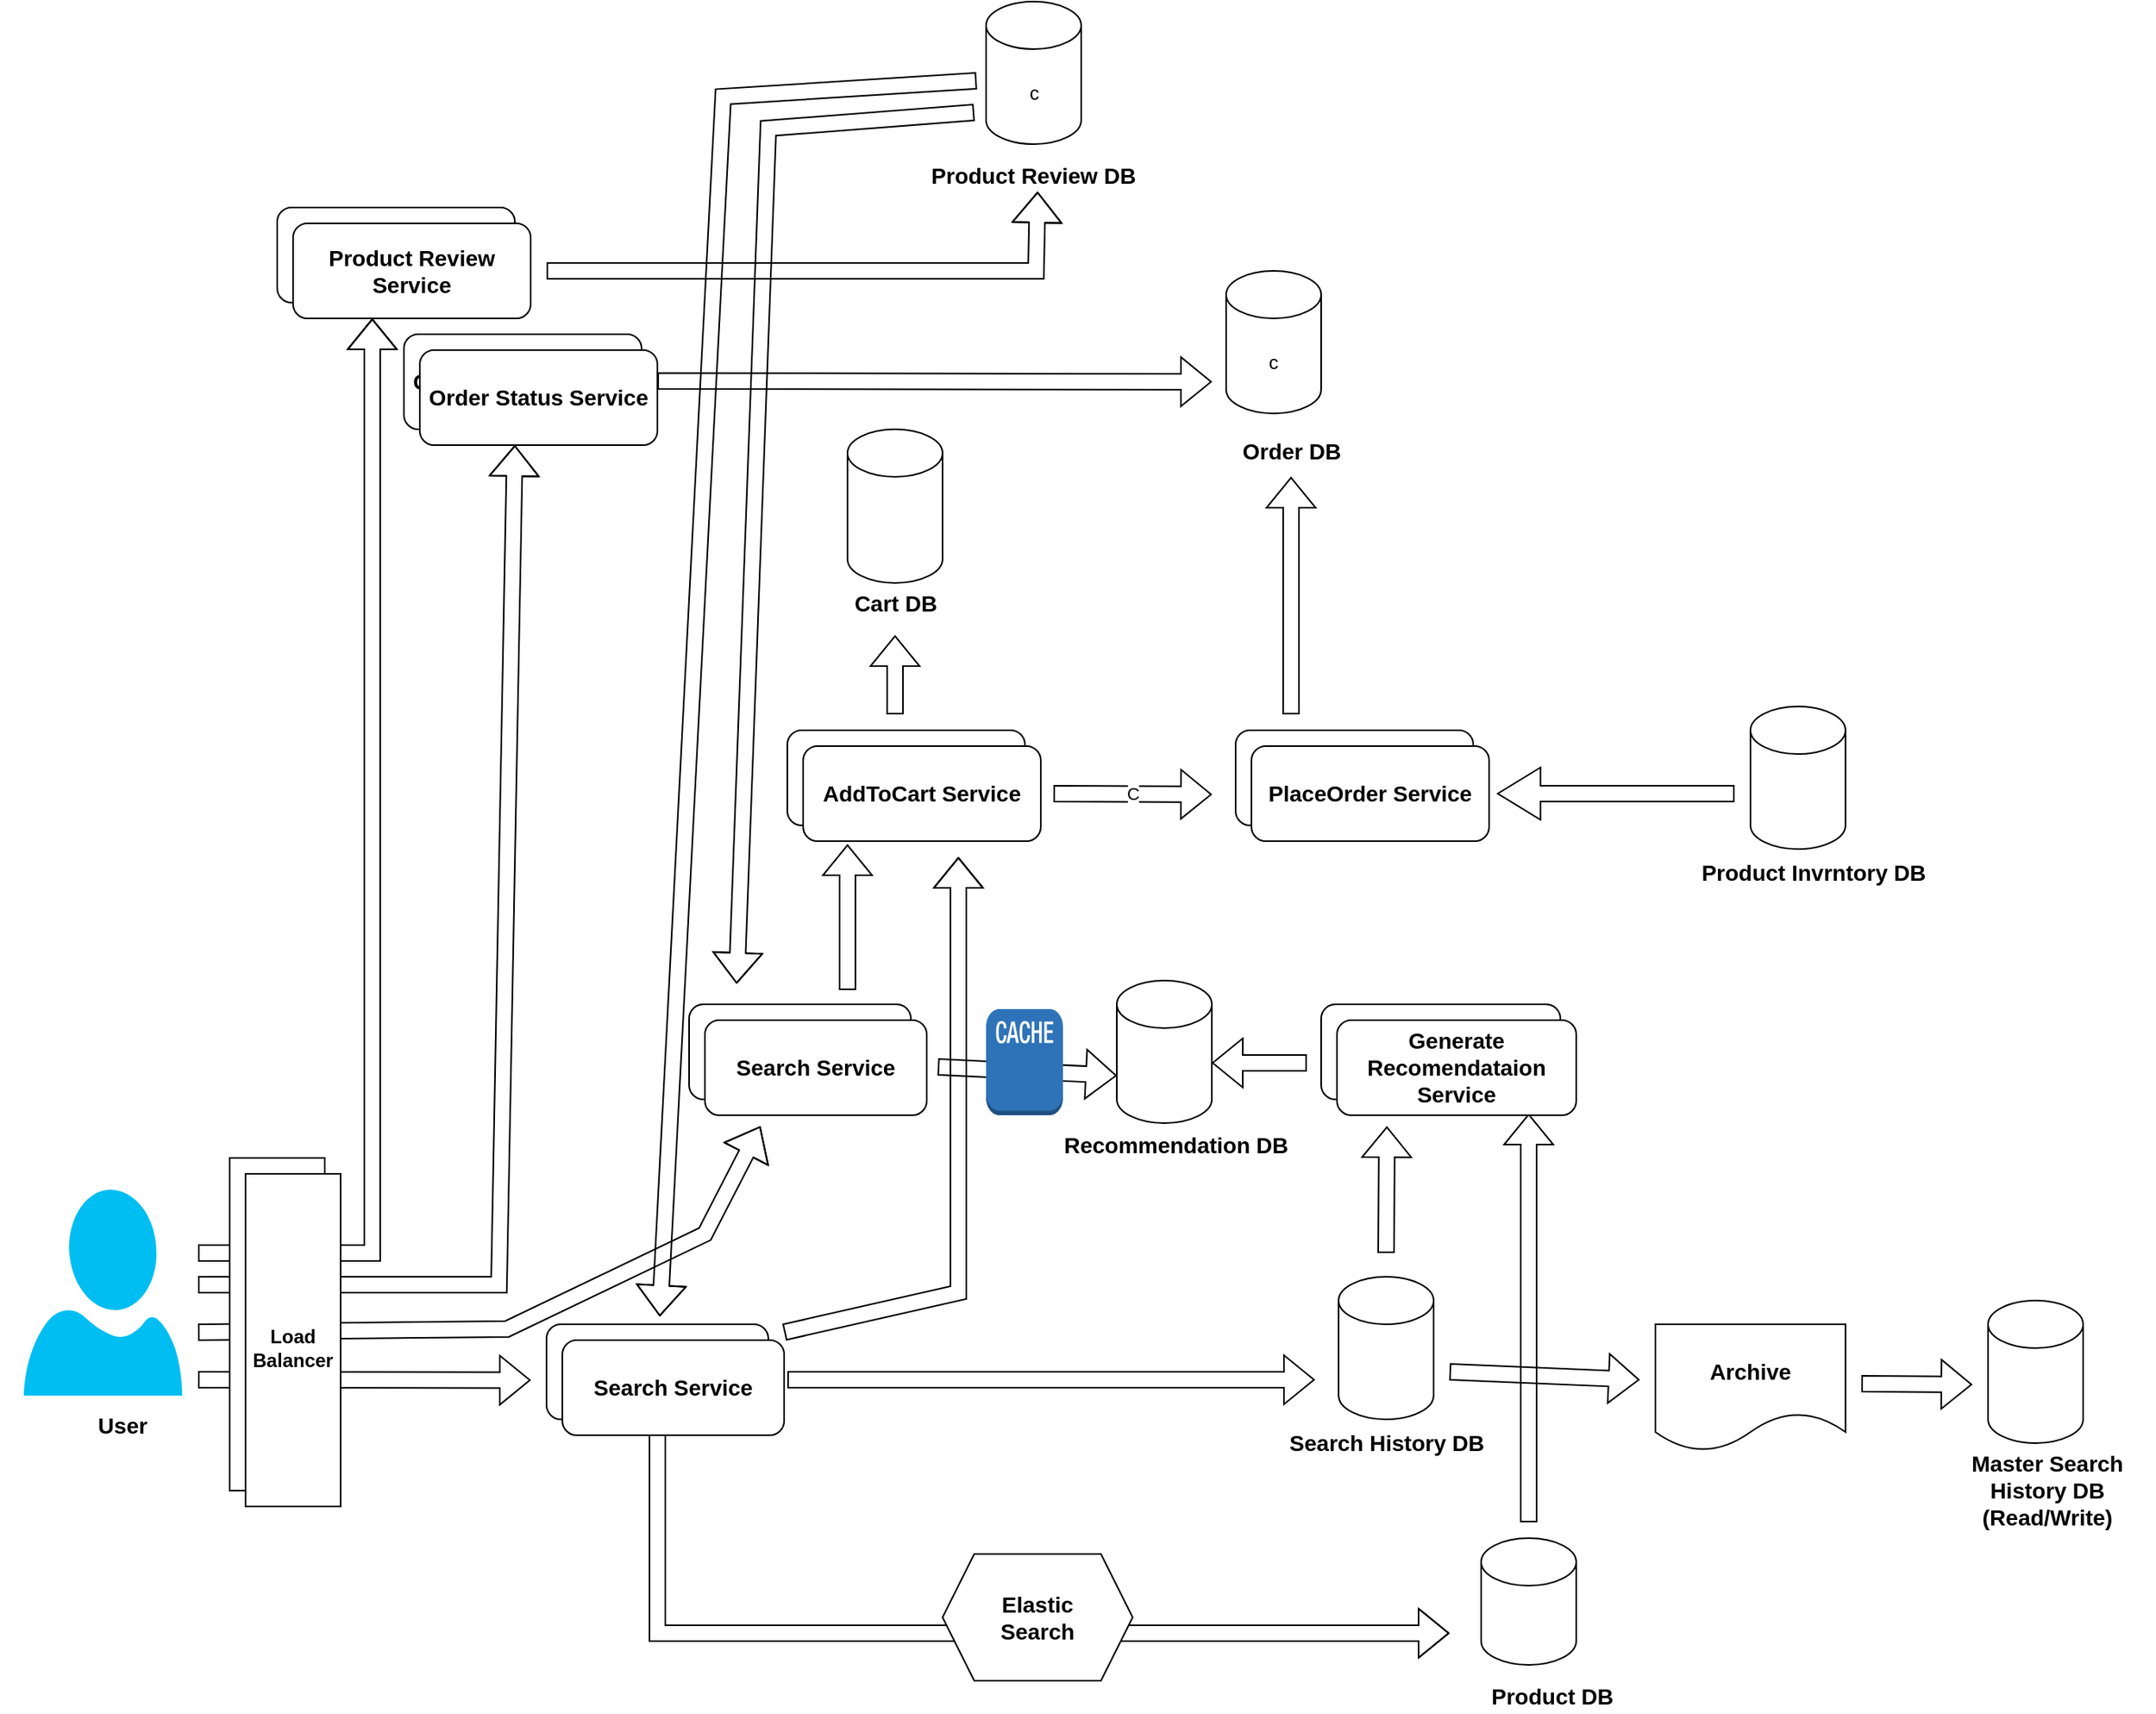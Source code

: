 <mxfile version="24.2.1" type="github">
  <diagram name="Page-1" id="vUjsx3hURYJCEDWVttNw">
    <mxGraphModel dx="1249" dy="2309" grid="1" gridSize="10" guides="1" tooltips="1" connect="1" arrows="1" fold="1" page="1" pageScale="1" pageWidth="850" pageHeight="1100" math="0" shadow="0">
      <root>
        <mxCell id="0" />
        <mxCell id="1" parent="0" />
        <mxCell id="Kv-7kJW0O-KeRWkfQSKk-10" value="" style="verticalLabelPosition=bottom;html=1;verticalAlign=top;align=center;strokeColor=none;fillColor=#00BEF2;shape=mxgraph.azure.user;" vertex="1" parent="1">
          <mxGeometry x="80" y="230" width="100" height="130" as="geometry" />
        </mxCell>
        <mxCell id="Kv-7kJW0O-KeRWkfQSKk-11" value="&lt;b&gt;&lt;font style=&quot;font-size: 14px;&quot;&gt;Search Service&lt;/font&gt;&lt;/b&gt;" style="rounded=1;whiteSpace=wrap;html=1;" vertex="1" parent="1">
          <mxGeometry x="410" y="315" width="140" height="60" as="geometry" />
        </mxCell>
        <mxCell id="Kv-7kJW0O-KeRWkfQSKk-14" value="&lt;b&gt;&lt;font style=&quot;font-size: 14px;&quot;&gt;Product DB&lt;/font&gt;&lt;/b&gt;" style="text;html=1;align=center;verticalAlign=middle;whiteSpace=wrap;rounded=0;" vertex="1" parent="1">
          <mxGeometry x="990" y="540" width="110" height="20" as="geometry" />
        </mxCell>
        <mxCell id="Kv-7kJW0O-KeRWkfQSKk-19" value="" style="shape=flexArrow;endArrow=classic;html=1;rounded=0;" edge="1" parent="1">
          <mxGeometry width="50" height="50" relative="1" as="geometry">
            <mxPoint x="190" y="350" as="sourcePoint" />
            <mxPoint x="400" y="350.29" as="targetPoint" />
          </mxGeometry>
        </mxCell>
        <mxCell id="Kv-7kJW0O-KeRWkfQSKk-20" value="" style="shape=flexArrow;endArrow=classic;html=1;rounded=0;" edge="1" parent="1">
          <mxGeometry width="50" height="50" relative="1" as="geometry">
            <mxPoint x="562" y="350" as="sourcePoint" />
            <mxPoint x="895" y="350" as="targetPoint" />
          </mxGeometry>
        </mxCell>
        <mxCell id="Kv-7kJW0O-KeRWkfQSKk-22" value="" style="shape=flexArrow;endArrow=classic;html=1;rounded=0;" edge="1" parent="1">
          <mxGeometry width="50" height="50" relative="1" as="geometry">
            <mxPoint x="480" y="380" as="sourcePoint" />
            <mxPoint x="980" y="510" as="targetPoint" />
            <Array as="points">
              <mxPoint x="480" y="510" />
              <mxPoint x="740" y="510" />
            </Array>
          </mxGeometry>
        </mxCell>
        <mxCell id="Kv-7kJW0O-KeRWkfQSKk-27" value="" style="shape=cylinder3;whiteSpace=wrap;html=1;boundedLbl=1;backgroundOutline=1;size=15;" vertex="1" parent="1">
          <mxGeometry x="1000" y="450" width="60" height="80" as="geometry" />
        </mxCell>
        <mxCell id="Kv-7kJW0O-KeRWkfQSKk-29" value="" style="shape=cylinder3;whiteSpace=wrap;html=1;boundedLbl=1;backgroundOutline=1;size=15;" vertex="1" parent="1">
          <mxGeometry x="910" y="285" width="60" height="90" as="geometry" />
        </mxCell>
        <mxCell id="Kv-7kJW0O-KeRWkfQSKk-31" value="&lt;b&gt;&lt;font style=&quot;font-size: 14px;&quot;&gt;Search History DB&lt;/font&gt;&lt;/b&gt;" style="text;html=1;align=center;verticalAlign=middle;whiteSpace=wrap;rounded=0;" vertex="1" parent="1">
          <mxGeometry x="872.5" y="380" width="135" height="20" as="geometry" />
        </mxCell>
        <mxCell id="Kv-7kJW0O-KeRWkfQSKk-32" value="" style="shape=cylinder3;whiteSpace=wrap;html=1;boundedLbl=1;backgroundOutline=1;size=15;" vertex="1" parent="1">
          <mxGeometry x="770" y="98" width="60" height="90" as="geometry" />
        </mxCell>
        <mxCell id="Kv-7kJW0O-KeRWkfQSKk-33" value="&lt;b&gt;&lt;font style=&quot;font-size: 14px;&quot;&gt;Search Service&lt;/font&gt;&lt;/b&gt;" style="rounded=1;whiteSpace=wrap;html=1;" vertex="1" parent="1">
          <mxGeometry x="899" y="113" width="151" height="60" as="geometry" />
        </mxCell>
        <mxCell id="Kv-7kJW0O-KeRWkfQSKk-34" value="&lt;b&gt;&lt;font style=&quot;font-size: 14px;&quot;&gt;Search Service&lt;/font&gt;&lt;/b&gt;" style="rounded=1;whiteSpace=wrap;html=1;" vertex="1" parent="1">
          <mxGeometry x="500" y="113" width="140" height="60" as="geometry" />
        </mxCell>
        <mxCell id="Kv-7kJW0O-KeRWkfQSKk-35" value="" style="shape=flexArrow;endArrow=classic;html=1;rounded=0;" edge="1" parent="1">
          <mxGeometry width="50" height="50" relative="1" as="geometry">
            <mxPoint x="190" y="320" as="sourcePoint" />
            <mxPoint x="545" y="190" as="targetPoint" />
            <Array as="points">
              <mxPoint x="385" y="318" />
              <mxPoint x="510" y="258" />
            </Array>
          </mxGeometry>
        </mxCell>
        <mxCell id="Kv-7kJW0O-KeRWkfQSKk-37" value="" style="shape=flexArrow;endArrow=classic;html=1;rounded=0;" edge="1" parent="1">
          <mxGeometry width="50" height="50" relative="1" as="geometry">
            <mxPoint x="890" y="150" as="sourcePoint" />
            <mxPoint x="830" y="150" as="targetPoint" />
          </mxGeometry>
        </mxCell>
        <mxCell id="Kv-7kJW0O-KeRWkfQSKk-38" value="" style="shape=flexArrow;endArrow=classic;html=1;rounded=0;" edge="1" parent="1">
          <mxGeometry width="50" height="50" relative="1" as="geometry">
            <mxPoint x="940" y="270" as="sourcePoint" />
            <mxPoint x="940.5" y="190" as="targetPoint" />
          </mxGeometry>
        </mxCell>
        <mxCell id="Kv-7kJW0O-KeRWkfQSKk-39" value="" style="shape=flexArrow;endArrow=classic;html=1;rounded=0;" edge="1" parent="1">
          <mxGeometry width="50" height="50" relative="1" as="geometry">
            <mxPoint x="1030" y="440" as="sourcePoint" />
            <mxPoint x="1030" y="182" as="targetPoint" />
          </mxGeometry>
        </mxCell>
        <mxCell id="Kv-7kJW0O-KeRWkfQSKk-41" value="&lt;b&gt;&lt;font style=&quot;font-size: 14px;&quot;&gt;Recommendation DB&lt;/font&gt;&lt;/b&gt;" style="text;html=1;align=center;verticalAlign=middle;whiteSpace=wrap;rounded=0;" vertex="1" parent="1">
          <mxGeometry x="730" y="183" width="155" height="38" as="geometry" />
        </mxCell>
        <mxCell id="Kv-7kJW0O-KeRWkfQSKk-42" value="&lt;b&gt;&lt;font style=&quot;font-size: 14px;&quot;&gt;AddToCart Service&lt;/font&gt;&lt;/b&gt;" style="rounded=1;whiteSpace=wrap;html=1;" vertex="1" parent="1">
          <mxGeometry x="562" y="-60" width="150" height="60" as="geometry" />
        </mxCell>
        <mxCell id="Kv-7kJW0O-KeRWkfQSKk-43" value="" style="shape=flexArrow;endArrow=classic;html=1;rounded=0;" edge="1" parent="1">
          <mxGeometry width="50" height="50" relative="1" as="geometry">
            <mxPoint x="560" y="320" as="sourcePoint" />
            <mxPoint x="670" y="20" as="targetPoint" />
            <Array as="points">
              <mxPoint x="670" y="295" />
            </Array>
          </mxGeometry>
        </mxCell>
        <mxCell id="Kv-7kJW0O-KeRWkfQSKk-46" value="" style="shape=flexArrow;endArrow=classic;html=1;rounded=0;" edge="1" parent="1">
          <mxGeometry width="50" height="50" relative="1" as="geometry">
            <mxPoint x="600" y="104" as="sourcePoint" />
            <mxPoint x="600" y="12" as="targetPoint" />
          </mxGeometry>
        </mxCell>
        <mxCell id="Kv-7kJW0O-KeRWkfQSKk-47" value="&lt;b&gt;&lt;font style=&quot;font-size: 14px;&quot;&gt;PlaceOrder Service&lt;/font&gt;&lt;/b&gt;" style="rounded=1;whiteSpace=wrap;html=1;" vertex="1" parent="1">
          <mxGeometry x="845" y="-60" width="150" height="60" as="geometry" />
        </mxCell>
        <mxCell id="Kv-7kJW0O-KeRWkfQSKk-48" value="" style="shape=cylinder3;whiteSpace=wrap;html=1;boundedLbl=1;backgroundOutline=1;size=15;" vertex="1" parent="1">
          <mxGeometry x="600" y="-250" width="60" height="97" as="geometry" />
        </mxCell>
        <mxCell id="Kv-7kJW0O-KeRWkfQSKk-49" value="c" style="shape=cylinder3;whiteSpace=wrap;html=1;boundedLbl=1;backgroundOutline=1;size=15;" vertex="1" parent="1">
          <mxGeometry x="839" y="-350" width="60" height="90" as="geometry" />
        </mxCell>
        <mxCell id="Kv-7kJW0O-KeRWkfQSKk-51" value="C" style="shape=flexArrow;endArrow=classic;html=1;rounded=0;" edge="1" parent="1">
          <mxGeometry width="50" height="50" relative="1" as="geometry">
            <mxPoint x="730" y="-20" as="sourcePoint" />
            <mxPoint x="830" y="-19.5" as="targetPoint" />
          </mxGeometry>
        </mxCell>
        <mxCell id="Kv-7kJW0O-KeRWkfQSKk-53" value="" style="shape=flexArrow;endArrow=classic;html=1;rounded=0;" edge="1" parent="1">
          <mxGeometry width="50" height="50" relative="1" as="geometry">
            <mxPoint x="630" y="-70" as="sourcePoint" />
            <mxPoint x="630" y="-120" as="targetPoint" />
          </mxGeometry>
        </mxCell>
        <mxCell id="Kv-7kJW0O-KeRWkfQSKk-52" value="&lt;span style=&quot;font-size: 14px;&quot;&gt;&lt;b&gt;Cart DB&lt;/b&gt;&lt;/span&gt;" style="text;html=1;align=center;verticalAlign=middle;whiteSpace=wrap;rounded=0;" vertex="1" parent="1">
          <mxGeometry x="578.5" y="-160" width="103" height="40" as="geometry" />
        </mxCell>
        <mxCell id="Kv-7kJW0O-KeRWkfQSKk-55" value="&lt;span style=&quot;font-size: 14px;&quot;&gt;&lt;b&gt;Order DB&lt;/b&gt;&lt;/span&gt;" style="text;html=1;align=center;verticalAlign=middle;whiteSpace=wrap;rounded=0;" vertex="1" parent="1">
          <mxGeometry x="803" y="-250" width="155" height="28" as="geometry" />
        </mxCell>
        <mxCell id="Kv-7kJW0O-KeRWkfQSKk-56" value="" style="shape=flexArrow;endArrow=classic;html=1;rounded=0;" edge="1" parent="1">
          <mxGeometry width="50" height="50" relative="1" as="geometry">
            <mxPoint x="880" y="-70" as="sourcePoint" />
            <mxPoint x="880" y="-220" as="targetPoint" />
          </mxGeometry>
        </mxCell>
        <mxCell id="Kv-7kJW0O-KeRWkfQSKk-57" value="&lt;b&gt;&lt;font style=&quot;font-size: 14px;&quot;&gt;Order Status Service&lt;/font&gt;&lt;/b&gt;" style="rounded=1;whiteSpace=wrap;html=1;" vertex="1" parent="1">
          <mxGeometry x="320" y="-310" width="150" height="60" as="geometry" />
        </mxCell>
        <mxCell id="Kv-7kJW0O-KeRWkfQSKk-58" value="" style="shape=flexArrow;endArrow=classic;html=1;rounded=0;" edge="1" parent="1">
          <mxGeometry width="50" height="50" relative="1" as="geometry">
            <mxPoint x="190" y="290" as="sourcePoint" />
            <mxPoint x="390" y="-240" as="targetPoint" />
            <Array as="points">
              <mxPoint x="380" y="290" />
            </Array>
          </mxGeometry>
        </mxCell>
        <mxCell id="Kv-7kJW0O-KeRWkfQSKk-59" value="" style="shape=flexArrow;endArrow=classic;html=1;rounded=0;" edge="1" parent="1">
          <mxGeometry width="50" height="50" relative="1" as="geometry">
            <mxPoint x="480" y="-280.5" as="sourcePoint" />
            <mxPoint x="830" y="-280" as="targetPoint" />
          </mxGeometry>
        </mxCell>
        <mxCell id="Kv-7kJW0O-KeRWkfQSKk-60" value="&lt;b&gt;&lt;font style=&quot;font-size: 14px;&quot;&gt;Product Review Service&lt;/font&gt;&lt;/b&gt;" style="rounded=1;whiteSpace=wrap;html=1;" vertex="1" parent="1">
          <mxGeometry x="240" y="-390" width="150" height="60" as="geometry" />
        </mxCell>
        <mxCell id="Kv-7kJW0O-KeRWkfQSKk-61" value="" style="shape=flexArrow;endArrow=classic;html=1;rounded=0;" edge="1" parent="1">
          <mxGeometry width="50" height="50" relative="1" as="geometry">
            <mxPoint x="190" y="270" as="sourcePoint" />
            <mxPoint x="300" y="-320" as="targetPoint" />
            <Array as="points">
              <mxPoint x="300" y="270" />
            </Array>
          </mxGeometry>
        </mxCell>
        <mxCell id="Kv-7kJW0O-KeRWkfQSKk-62" value="" style="shape=flexArrow;endArrow=classic;html=1;rounded=0;" edge="1" parent="1">
          <mxGeometry width="50" height="50" relative="1" as="geometry">
            <mxPoint x="410" y="-350" as="sourcePoint" />
            <mxPoint x="720" y="-400" as="targetPoint" />
            <Array as="points">
              <mxPoint x="719" y="-350" />
            </Array>
          </mxGeometry>
        </mxCell>
        <mxCell id="Kv-7kJW0O-KeRWkfQSKk-64" value="c" style="shape=cylinder3;whiteSpace=wrap;html=1;boundedLbl=1;backgroundOutline=1;size=15;" vertex="1" parent="1">
          <mxGeometry x="687.5" y="-520" width="60" height="90" as="geometry" />
        </mxCell>
        <mxCell id="Kv-7kJW0O-KeRWkfQSKk-65" value="&lt;b&gt;&lt;font style=&quot;font-size: 14px;&quot;&gt;Product Review&lt;/font&gt;&lt;/b&gt;&lt;span style=&quot;font-size: 14px;&quot;&gt;&lt;b&gt;&amp;nbsp;DB&lt;/b&gt;&lt;/span&gt;" style="text;html=1;align=center;verticalAlign=middle;whiteSpace=wrap;rounded=0;" vertex="1" parent="1">
          <mxGeometry x="640" y="-420" width="155" height="20" as="geometry" />
        </mxCell>
        <mxCell id="Kv-7kJW0O-KeRWkfQSKk-66" value="" style="shape=flexArrow;endArrow=classic;html=1;rounded=0;" edge="1" parent="1">
          <mxGeometry width="50" height="50" relative="1" as="geometry">
            <mxPoint x="681.5" y="-470" as="sourcePoint" />
            <mxPoint x="481.5" y="310" as="targetPoint" />
            <Array as="points">
              <mxPoint x="521.5" y="-460" />
            </Array>
          </mxGeometry>
        </mxCell>
        <mxCell id="Kv-7kJW0O-KeRWkfQSKk-68" value="" style="shape=flexArrow;endArrow=classic;html=1;rounded=0;" edge="1" parent="1">
          <mxGeometry width="50" height="50" relative="1" as="geometry">
            <mxPoint x="680" y="-450" as="sourcePoint" />
            <mxPoint x="530" y="100" as="targetPoint" />
            <Array as="points">
              <mxPoint x="550" y="-440" />
            </Array>
          </mxGeometry>
        </mxCell>
        <mxCell id="Kv-7kJW0O-KeRWkfQSKk-69" value="" style="rounded=0;whiteSpace=wrap;html=1;" vertex="1" parent="1">
          <mxGeometry x="210" y="210" width="60" height="210" as="geometry" />
        </mxCell>
        <mxCell id="Kv-7kJW0O-KeRWkfQSKk-73" value="&lt;b&gt;&lt;font style=&quot;font-size: 14px;&quot;&gt;Search Service&lt;/font&gt;&lt;/b&gt;" style="rounded=1;whiteSpace=wrap;html=1;" vertex="1" parent="1">
          <mxGeometry x="420" y="325" width="140" height="60" as="geometry" />
        </mxCell>
        <mxCell id="Kv-7kJW0O-KeRWkfQSKk-75" value="&lt;b&gt;&lt;font style=&quot;font-size: 14px;&quot;&gt;Search Service&lt;/font&gt;&lt;/b&gt;" style="rounded=1;whiteSpace=wrap;html=1;" vertex="1" parent="1">
          <mxGeometry x="510" y="123" width="140" height="60" as="geometry" />
        </mxCell>
        <mxCell id="Kv-7kJW0O-KeRWkfQSKk-76" value="&lt;b&gt;&lt;font style=&quot;font-size: 14px;&quot;&gt;AddToCart Service&lt;/font&gt;&lt;/b&gt;" style="rounded=1;whiteSpace=wrap;html=1;" vertex="1" parent="1">
          <mxGeometry x="572" y="-50" width="150" height="60" as="geometry" />
        </mxCell>
        <mxCell id="Kv-7kJW0O-KeRWkfQSKk-77" value="&lt;b&gt;&lt;font style=&quot;font-size: 14px;&quot;&gt;PlaceOrder Service&lt;/font&gt;&lt;/b&gt;" style="rounded=1;whiteSpace=wrap;html=1;" vertex="1" parent="1">
          <mxGeometry x="855" y="-50" width="150" height="60" as="geometry" />
        </mxCell>
        <mxCell id="Kv-7kJW0O-KeRWkfQSKk-78" value="&lt;b&gt;&lt;font style=&quot;font-size: 14px;&quot;&gt;Generate Recomendataion Service&lt;/font&gt;&lt;/b&gt;" style="rounded=1;whiteSpace=wrap;html=1;" vertex="1" parent="1">
          <mxGeometry x="909" y="123" width="151" height="60" as="geometry" />
        </mxCell>
        <mxCell id="Kv-7kJW0O-KeRWkfQSKk-79" value="&lt;b&gt;&lt;font style=&quot;font-size: 14px;&quot;&gt;Order Status Service&lt;/font&gt;&lt;/b&gt;" style="rounded=1;whiteSpace=wrap;html=1;" vertex="1" parent="1">
          <mxGeometry x="330" y="-300" width="150" height="60" as="geometry" />
        </mxCell>
        <mxCell id="Kv-7kJW0O-KeRWkfQSKk-80" value="&lt;b&gt;&lt;font style=&quot;font-size: 14px;&quot;&gt;Product Review Service&lt;/font&gt;&lt;/b&gt;" style="rounded=1;whiteSpace=wrap;html=1;" vertex="1" parent="1">
          <mxGeometry x="250" y="-380" width="150" height="60" as="geometry" />
        </mxCell>
        <mxCell id="Kv-7kJW0O-KeRWkfQSKk-82" value="" style="rounded=0;whiteSpace=wrap;html=1;" vertex="1" parent="1">
          <mxGeometry x="220" y="220" width="60" height="210" as="geometry" />
        </mxCell>
        <mxCell id="Kv-7kJW0O-KeRWkfQSKk-83" value="&lt;b&gt;Load&lt;/b&gt;&lt;div&gt;&lt;b&gt;Balancer&lt;/b&gt;&lt;/div&gt;" style="text;html=1;align=center;verticalAlign=middle;whiteSpace=wrap;rounded=0;" vertex="1" parent="1">
          <mxGeometry x="220" y="315" width="60" height="30" as="geometry" />
        </mxCell>
        <mxCell id="Kv-7kJW0O-KeRWkfQSKk-84" value="&lt;b&gt;&lt;font style=&quot;font-size: 14px;&quot;&gt;User&lt;/font&gt;&lt;/b&gt;" style="text;html=1;align=center;verticalAlign=middle;whiteSpace=wrap;rounded=0;" vertex="1" parent="1">
          <mxGeometry x="65" y="360" width="155" height="38" as="geometry" />
        </mxCell>
        <mxCell id="Kv-7kJW0O-KeRWkfQSKk-85" value="" style="shape=flexArrow;endArrow=classic;html=1;rounded=0;" edge="1" parent="1">
          <mxGeometry width="50" height="50" relative="1" as="geometry">
            <mxPoint x="980" y="345" as="sourcePoint" />
            <mxPoint x="1100" y="350" as="targetPoint" />
          </mxGeometry>
        </mxCell>
        <mxCell id="Kv-7kJW0O-KeRWkfQSKk-87" value="" style="shape=document;whiteSpace=wrap;html=1;boundedLbl=1;" vertex="1" parent="1">
          <mxGeometry x="1110" y="315" width="120" height="80" as="geometry" />
        </mxCell>
        <mxCell id="Kv-7kJW0O-KeRWkfQSKk-89" value="" style="shape=flexArrow;endArrow=classic;html=1;rounded=0;" edge="1" parent="1">
          <mxGeometry width="50" height="50" relative="1" as="geometry">
            <mxPoint x="1240" y="352.5" as="sourcePoint" />
            <mxPoint x="1310" y="353" as="targetPoint" />
          </mxGeometry>
        </mxCell>
        <mxCell id="Kv-7kJW0O-KeRWkfQSKk-91" value="&lt;b&gt;&lt;font style=&quot;font-size: 14px;&quot;&gt;Master Search History DB&lt;/font&gt;&lt;/b&gt;&lt;div&gt;&lt;b&gt;&lt;font style=&quot;font-size: 14px;&quot;&gt;(Read/Write)&lt;/font&gt;&lt;/b&gt;&lt;/div&gt;" style="text;html=1;align=center;verticalAlign=middle;whiteSpace=wrap;rounded=0;" vertex="1" parent="1">
          <mxGeometry x="1290" y="410" width="135" height="20" as="geometry" />
        </mxCell>
        <mxCell id="Kv-7kJW0O-KeRWkfQSKk-92" value="" style="shape=cylinder3;whiteSpace=wrap;html=1;boundedLbl=1;backgroundOutline=1;size=15;" vertex="1" parent="1">
          <mxGeometry x="1320" y="300" width="60" height="90" as="geometry" />
        </mxCell>
        <mxCell id="Kv-7kJW0O-KeRWkfQSKk-93" value="" style="shape=cylinder3;whiteSpace=wrap;html=1;boundedLbl=1;backgroundOutline=1;size=15;" vertex="1" parent="1">
          <mxGeometry x="1170" y="-75" width="60" height="90" as="geometry" />
        </mxCell>
        <mxCell id="Kv-7kJW0O-KeRWkfQSKk-94" value="" style="shape=flexArrow;endArrow=classic;html=1;rounded=0;endWidth=22;endSize=8.65;" edge="1" parent="1">
          <mxGeometry width="50" height="50" relative="1" as="geometry">
            <mxPoint x="1160" y="-20" as="sourcePoint" />
            <mxPoint x="1010" y="-20" as="targetPoint" />
          </mxGeometry>
        </mxCell>
        <mxCell id="Kv-7kJW0O-KeRWkfQSKk-95" value="&lt;b&gt;&lt;font style=&quot;font-size: 14px;&quot;&gt;Product Invrntory DB&lt;/font&gt;&lt;/b&gt;" style="text;html=1;align=center;verticalAlign=middle;whiteSpace=wrap;rounded=0;" vertex="1" parent="1">
          <mxGeometry x="1130" y="20" width="160" height="20" as="geometry" />
        </mxCell>
        <mxCell id="Kv-7kJW0O-KeRWkfQSKk-96" value="" style="shape=hexagon;perimeter=hexagonPerimeter2;whiteSpace=wrap;html=1;fixedSize=1;" vertex="1" parent="1">
          <mxGeometry x="660" y="460" width="120" height="80" as="geometry" />
        </mxCell>
        <mxCell id="Kv-7kJW0O-KeRWkfQSKk-97" value="&lt;b&gt;&lt;font style=&quot;font-size: 14px;&quot;&gt;Elastic Search&lt;/font&gt;&lt;/b&gt;" style="text;html=1;align=center;verticalAlign=middle;whiteSpace=wrap;rounded=0;" vertex="1" parent="1">
          <mxGeometry x="690" y="485" width="60" height="30" as="geometry" />
        </mxCell>
        <mxCell id="Kv-7kJW0O-KeRWkfQSKk-101" value="" style="shape=flexArrow;endArrow=classic;html=1;rounded=0;entryX=0;entryY=0;entryDx=0;entryDy=60;entryPerimeter=0;" edge="1" parent="1" target="Kv-7kJW0O-KeRWkfQSKk-32">
          <mxGeometry width="50" height="50" relative="1" as="geometry">
            <mxPoint x="657" y="152.5" as="sourcePoint" />
            <mxPoint x="760" y="160" as="targetPoint" />
          </mxGeometry>
        </mxCell>
        <mxCell id="Kv-7kJW0O-KeRWkfQSKk-108" value="" style="outlineConnect=0;dashed=0;verticalLabelPosition=bottom;verticalAlign=top;align=center;html=1;shape=mxgraph.aws3.cache_node;fillColor=#2E73B8;gradientColor=none;" vertex="1" parent="1">
          <mxGeometry x="687.5" y="116" width="48.5" height="67" as="geometry" />
        </mxCell>
        <mxCell id="Kv-7kJW0O-KeRWkfQSKk-110" value="&lt;b&gt;&lt;font style=&quot;font-size: 14px;&quot;&gt;Archive&lt;/font&gt;&lt;/b&gt;" style="text;html=1;align=center;verticalAlign=middle;whiteSpace=wrap;rounded=0;" vertex="1" parent="1">
          <mxGeometry x="1140" y="330" width="60" height="30" as="geometry" />
        </mxCell>
      </root>
    </mxGraphModel>
  </diagram>
</mxfile>
